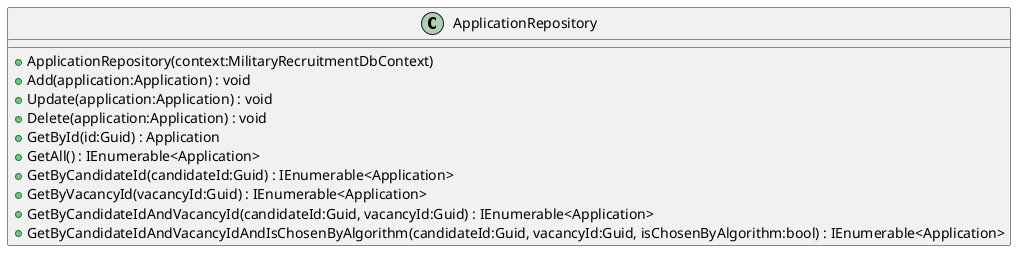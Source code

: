 @startuml
class ApplicationRepository {
    + ApplicationRepository(context:MilitaryRecruitmentDbContext)
    + Add(application:Application) : void
    + Update(application:Application) : void
    + Delete(application:Application) : void
    + GetById(id:Guid) : Application
    + GetAll() : IEnumerable<Application>
    + GetByCandidateId(candidateId:Guid) : IEnumerable<Application>
    + GetByVacancyId(vacancyId:Guid) : IEnumerable<Application>
    + GetByCandidateIdAndVacancyId(candidateId:Guid, vacancyId:Guid) : IEnumerable<Application>
    + GetByCandidateIdAndVacancyIdAndIsChosenByAlgorithm(candidateId:Guid, vacancyId:Guid, isChosenByAlgorithm:bool) : IEnumerable<Application>
}
@enduml
